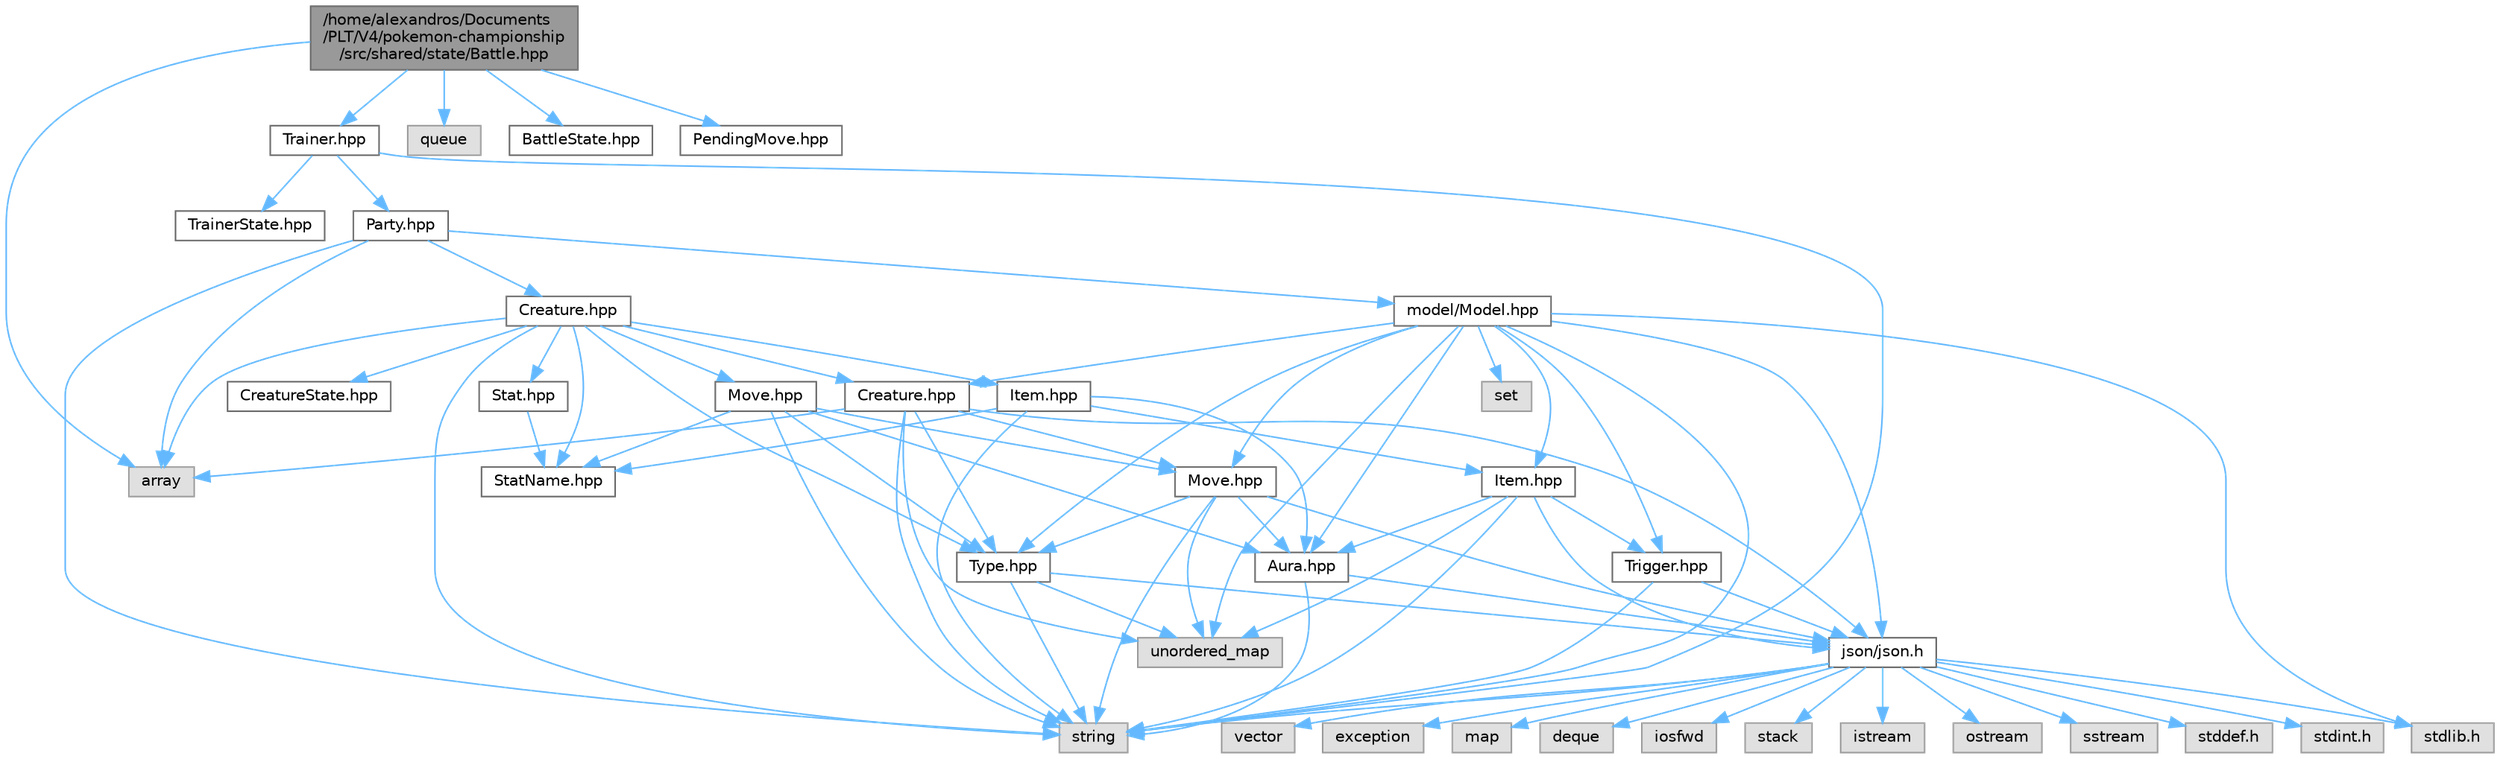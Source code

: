 digraph "/home/alexandros/Documents/PLT/V4/pokemon-championship/src/shared/state/Battle.hpp"
{
 // LATEX_PDF_SIZE
  bgcolor="transparent";
  edge [fontname=Helvetica,fontsize=10,labelfontname=Helvetica,labelfontsize=10];
  node [fontname=Helvetica,fontsize=10,shape=box,height=0.2,width=0.4];
  Node1 [label="/home/alexandros/Documents\l/PLT/V4/pokemon-championship\l/src/shared/state/Battle.hpp",height=0.2,width=0.4,color="gray40", fillcolor="grey60", style="filled", fontcolor="black",tooltip=" "];
  Node1 -> Node2 [color="steelblue1",style="solid"];
  Node2 [label="array",height=0.2,width=0.4,color="grey60", fillcolor="#E0E0E0", style="filled",tooltip=" "];
  Node1 -> Node3 [color="steelblue1",style="solid"];
  Node3 [label="queue",height=0.2,width=0.4,color="grey60", fillcolor="#E0E0E0", style="filled",tooltip=" "];
  Node1 -> Node4 [color="steelblue1",style="solid"];
  Node4 [label="BattleState.hpp",height=0.2,width=0.4,color="grey40", fillcolor="white", style="filled",URL="$_battle_state_8hpp.html",tooltip=" "];
  Node1 -> Node5 [color="steelblue1",style="solid"];
  Node5 [label="PendingMove.hpp",height=0.2,width=0.4,color="grey40", fillcolor="white", style="filled",URL="$_pending_move_8hpp.html",tooltip=" "];
  Node1 -> Node6 [color="steelblue1",style="solid"];
  Node6 [label="Trainer.hpp",height=0.2,width=0.4,color="grey40", fillcolor="white", style="filled",URL="$_trainer_8hpp.html",tooltip=" "];
  Node6 -> Node7 [color="steelblue1",style="solid"];
  Node7 [label="string",height=0.2,width=0.4,color="grey60", fillcolor="#E0E0E0", style="filled",tooltip=" "];
  Node6 -> Node8 [color="steelblue1",style="solid"];
  Node8 [label="TrainerState.hpp",height=0.2,width=0.4,color="grey40", fillcolor="white", style="filled",URL="$_trainer_state_8hpp.html",tooltip=" "];
  Node6 -> Node9 [color="steelblue1",style="solid"];
  Node9 [label="Party.hpp",height=0.2,width=0.4,color="grey40", fillcolor="white", style="filled",URL="$_party_8hpp.html",tooltip=" "];
  Node9 -> Node2 [color="steelblue1",style="solid"];
  Node9 -> Node7 [color="steelblue1",style="solid"];
  Node9 -> Node10 [color="steelblue1",style="solid"];
  Node10 [label="model/Model.hpp",height=0.2,width=0.4,color="grey40", fillcolor="white", style="filled",URL="$model_2_model_8hpp.html",tooltip=" "];
  Node10 -> Node7 [color="steelblue1",style="solid"];
  Node10 -> Node11 [color="steelblue1",style="solid"];
  Node11 [label="unordered_map",height=0.2,width=0.4,color="grey60", fillcolor="#E0E0E0", style="filled",tooltip=" "];
  Node10 -> Node12 [color="steelblue1",style="solid"];
  Node12 [label="set",height=0.2,width=0.4,color="grey60", fillcolor="#E0E0E0", style="filled",tooltip=" "];
  Node10 -> Node13 [color="steelblue1",style="solid"];
  Node13 [label="json/json.h",height=0.2,width=0.4,color="grey40", fillcolor="white", style="filled",URL="$json_8h.html",tooltip=" "];
  Node13 -> Node14 [color="steelblue1",style="solid"];
  Node14 [label="stddef.h",height=0.2,width=0.4,color="grey60", fillcolor="#E0E0E0", style="filled",tooltip=" "];
  Node13 -> Node7 [color="steelblue1",style="solid"];
  Node13 -> Node15 [color="steelblue1",style="solid"];
  Node15 [label="stdint.h",height=0.2,width=0.4,color="grey60", fillcolor="#E0E0E0", style="filled",tooltip=" "];
  Node13 -> Node16 [color="steelblue1",style="solid"];
  Node16 [label="vector",height=0.2,width=0.4,color="grey60", fillcolor="#E0E0E0", style="filled",tooltip=" "];
  Node13 -> Node17 [color="steelblue1",style="solid"];
  Node17 [label="exception",height=0.2,width=0.4,color="grey60", fillcolor="#E0E0E0", style="filled",tooltip=" "];
  Node13 -> Node18 [color="steelblue1",style="solid"];
  Node18 [label="map",height=0.2,width=0.4,color="grey60", fillcolor="#E0E0E0", style="filled",tooltip=" "];
  Node13 -> Node19 [color="steelblue1",style="solid"];
  Node19 [label="deque",height=0.2,width=0.4,color="grey60", fillcolor="#E0E0E0", style="filled",tooltip=" "];
  Node13 -> Node20 [color="steelblue1",style="solid"];
  Node20 [label="iosfwd",height=0.2,width=0.4,color="grey60", fillcolor="#E0E0E0", style="filled",tooltip=" "];
  Node13 -> Node21 [color="steelblue1",style="solid"];
  Node21 [label="stack",height=0.2,width=0.4,color="grey60", fillcolor="#E0E0E0", style="filled",tooltip=" "];
  Node13 -> Node22 [color="steelblue1",style="solid"];
  Node22 [label="istream",height=0.2,width=0.4,color="grey60", fillcolor="#E0E0E0", style="filled",tooltip=" "];
  Node13 -> Node23 [color="steelblue1",style="solid"];
  Node23 [label="ostream",height=0.2,width=0.4,color="grey60", fillcolor="#E0E0E0", style="filled",tooltip=" "];
  Node13 -> Node24 [color="steelblue1",style="solid"];
  Node24 [label="stdlib.h",height=0.2,width=0.4,color="grey60", fillcolor="#E0E0E0", style="filled",tooltip=" "];
  Node13 -> Node25 [color="steelblue1",style="solid"];
  Node25 [label="sstream",height=0.2,width=0.4,color="grey60", fillcolor="#E0E0E0", style="filled",tooltip=" "];
  Node10 -> Node24 [color="steelblue1",style="solid"];
  Node10 -> Node26 [color="steelblue1",style="solid"];
  Node26 [label="Item.hpp",height=0.2,width=0.4,color="grey40", fillcolor="white", style="filled",URL="$model_2_item_8hpp.html",tooltip=" "];
  Node26 -> Node7 [color="steelblue1",style="solid"];
  Node26 -> Node13 [color="steelblue1",style="solid"];
  Node26 -> Node11 [color="steelblue1",style="solid"];
  Node26 -> Node27 [color="steelblue1",style="solid"];
  Node27 [label="Trigger.hpp",height=0.2,width=0.4,color="grey40", fillcolor="white", style="filled",URL="$_trigger_8hpp.html",tooltip=" "];
  Node27 -> Node7 [color="steelblue1",style="solid"];
  Node27 -> Node13 [color="steelblue1",style="solid"];
  Node26 -> Node28 [color="steelblue1",style="solid"];
  Node28 [label="Aura.hpp",height=0.2,width=0.4,color="grey40", fillcolor="white", style="filled",URL="$_aura_8hpp.html",tooltip=" "];
  Node28 -> Node7 [color="steelblue1",style="solid"];
  Node28 -> Node13 [color="steelblue1",style="solid"];
  Node10 -> Node27 [color="steelblue1",style="solid"];
  Node10 -> Node28 [color="steelblue1",style="solid"];
  Node10 -> Node29 [color="steelblue1",style="solid"];
  Node29 [label="Move.hpp",height=0.2,width=0.4,color="grey40", fillcolor="white", style="filled",URL="$model_2_move_8hpp.html",tooltip=" "];
  Node29 -> Node7 [color="steelblue1",style="solid"];
  Node29 -> Node13 [color="steelblue1",style="solid"];
  Node29 -> Node11 [color="steelblue1",style="solid"];
  Node29 -> Node30 [color="steelblue1",style="solid"];
  Node30 [label="Type.hpp",height=0.2,width=0.4,color="grey40", fillcolor="white", style="filled",URL="$_type_8hpp.html",tooltip=" "];
  Node30 -> Node7 [color="steelblue1",style="solid"];
  Node30 -> Node11 [color="steelblue1",style="solid"];
  Node30 -> Node13 [color="steelblue1",style="solid"];
  Node29 -> Node28 [color="steelblue1",style="solid"];
  Node10 -> Node31 [color="steelblue1",style="solid"];
  Node31 [label="Creature.hpp",height=0.2,width=0.4,color="grey40", fillcolor="white", style="filled",URL="$model_2_creature_8hpp.html",tooltip=" "];
  Node31 -> Node7 [color="steelblue1",style="solid"];
  Node31 -> Node2 [color="steelblue1",style="solid"];
  Node31 -> Node13 [color="steelblue1",style="solid"];
  Node31 -> Node11 [color="steelblue1",style="solid"];
  Node31 -> Node29 [color="steelblue1",style="solid"];
  Node31 -> Node30 [color="steelblue1",style="solid"];
  Node10 -> Node30 [color="steelblue1",style="solid"];
  Node9 -> Node32 [color="steelblue1",style="solid"];
  Node32 [label="Creature.hpp",height=0.2,width=0.4,color="grey40", fillcolor="white", style="filled",URL="$state_2_creature_8hpp.html",tooltip=" "];
  Node32 -> Node7 [color="steelblue1",style="solid"];
  Node32 -> Node2 [color="steelblue1",style="solid"];
  Node32 -> Node33 [color="steelblue1",style="solid"];
  Node33 [label="CreatureState.hpp",height=0.2,width=0.4,color="grey40", fillcolor="white", style="filled",URL="$_creature_state_8hpp.html",tooltip=" "];
  Node32 -> Node31 [color="steelblue1",style="solid"];
  Node32 -> Node34 [color="steelblue1",style="solid"];
  Node34 [label="StatName.hpp",height=0.2,width=0.4,color="grey40", fillcolor="white", style="filled",URL="$_stat_name_8hpp.html",tooltip=" "];
  Node32 -> Node30 [color="steelblue1",style="solid"];
  Node32 -> Node35 [color="steelblue1",style="solid"];
  Node35 [label="Item.hpp",height=0.2,width=0.4,color="grey40", fillcolor="white", style="filled",URL="$state_2_item_8hpp.html",tooltip=" "];
  Node35 -> Node7 [color="steelblue1",style="solid"];
  Node35 -> Node26 [color="steelblue1",style="solid"];
  Node35 -> Node34 [color="steelblue1",style="solid"];
  Node35 -> Node28 [color="steelblue1",style="solid"];
  Node32 -> Node36 [color="steelblue1",style="solid"];
  Node36 [label="Stat.hpp",height=0.2,width=0.4,color="grey40", fillcolor="white", style="filled",URL="$_stat_8hpp.html",tooltip=" "];
  Node36 -> Node34 [color="steelblue1",style="solid"];
  Node32 -> Node37 [color="steelblue1",style="solid"];
  Node37 [label="Move.hpp",height=0.2,width=0.4,color="grey40", fillcolor="white", style="filled",URL="$state_2_move_8hpp.html",tooltip=" "];
  Node37 -> Node7 [color="steelblue1",style="solid"];
  Node37 -> Node29 [color="steelblue1",style="solid"];
  Node37 -> Node34 [color="steelblue1",style="solid"];
  Node37 -> Node28 [color="steelblue1",style="solid"];
  Node37 -> Node30 [color="steelblue1",style="solid"];
}
